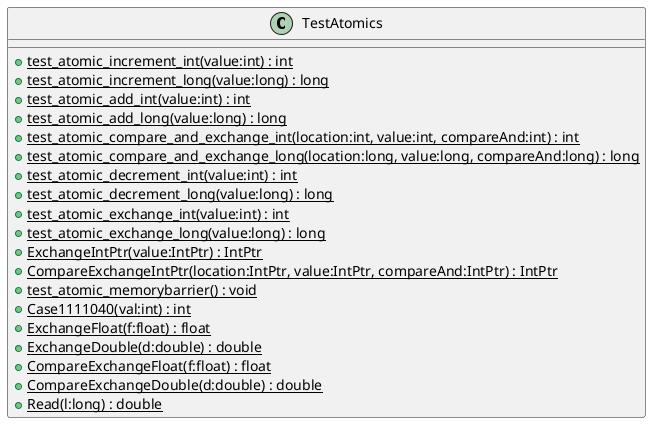 @startuml
class TestAtomics {
    + {static} test_atomic_increment_int(value:int) : int
    + {static} test_atomic_increment_long(value:long) : long
    + {static} test_atomic_add_int(value:int) : int
    + {static} test_atomic_add_long(value:long) : long
    + {static} test_atomic_compare_and_exchange_int(location:int, value:int, compareAnd:int) : int
    + {static} test_atomic_compare_and_exchange_long(location:long, value:long, compareAnd:long) : long
    + {static} test_atomic_decrement_int(value:int) : int
    + {static} test_atomic_decrement_long(value:long) : long
    + {static} test_atomic_exchange_int(value:int) : int
    + {static} test_atomic_exchange_long(value:long) : long
    + {static} ExchangeIntPtr(value:IntPtr) : IntPtr
    + {static} CompareExchangeIntPtr(location:IntPtr, value:IntPtr, compareAnd:IntPtr) : IntPtr
    + {static} test_atomic_memorybarrier() : void
    + {static} Case1111040(val:int) : int
    + {static} ExchangeFloat(f:float) : float
    + {static} ExchangeDouble(d:double) : double
    + {static} CompareExchangeFloat(f:float) : float
    + {static} CompareExchangeDouble(d:double) : double
    + {static} Read(l:long) : double
}
@enduml
